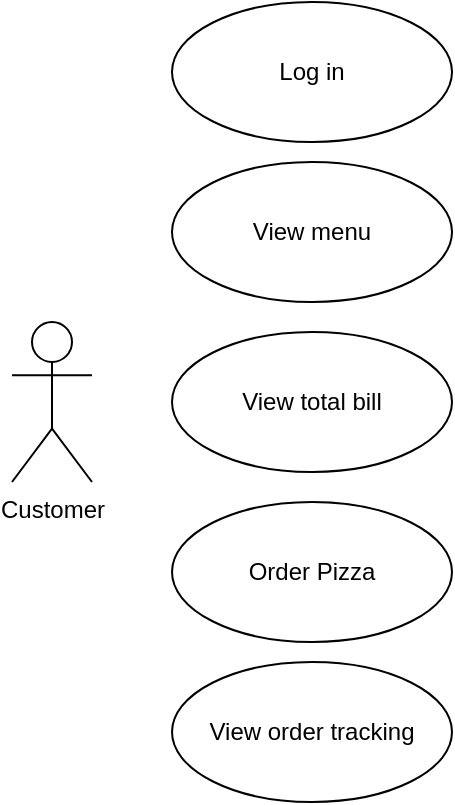 <mxfile version="26.0.6">
  <diagram id="8HlAcZmeTaXduZMI5PPF" name="Page-1">
    <mxGraphModel dx="1472" dy="1788" grid="1" gridSize="10" guides="1" tooltips="1" connect="1" arrows="1" fold="1" page="0" pageScale="1" pageWidth="827" pageHeight="1169" math="0" shadow="0">
      <root>
        <mxCell id="0" />
        <mxCell id="1" parent="0" />
        <mxCell id="BptDzBWecrOaISR_vbOy-3" value="Customer" style="shape=umlActor;verticalLabelPosition=bottom;verticalAlign=top;html=1;outlineConnect=0;" vertex="1" parent="1">
          <mxGeometry x="-480" y="-640" width="40" height="80" as="geometry" />
        </mxCell>
        <mxCell id="BptDzBWecrOaISR_vbOy-4" value="View total bill" style="ellipse;whiteSpace=wrap;html=1;" vertex="1" parent="1">
          <mxGeometry x="-400" y="-635" width="140" height="70" as="geometry" />
        </mxCell>
        <mxCell id="BptDzBWecrOaISR_vbOy-5" value="Order Pizza" style="ellipse;whiteSpace=wrap;html=1;" vertex="1" parent="1">
          <mxGeometry x="-400" y="-550" width="140" height="70" as="geometry" />
        </mxCell>
        <mxCell id="BptDzBWecrOaISR_vbOy-6" value="View order tracking" style="ellipse;whiteSpace=wrap;html=1;" vertex="1" parent="1">
          <mxGeometry x="-400" y="-470" width="140" height="70" as="geometry" />
        </mxCell>
        <mxCell id="BptDzBWecrOaISR_vbOy-7" value="&lt;div&gt;View menu&lt;/div&gt;" style="ellipse;whiteSpace=wrap;html=1;" vertex="1" parent="1">
          <mxGeometry x="-400" y="-720" width="140" height="70" as="geometry" />
        </mxCell>
        <mxCell id="BptDzBWecrOaISR_vbOy-8" value="Log in" style="ellipse;whiteSpace=wrap;html=1;" vertex="1" parent="1">
          <mxGeometry x="-400" y="-800" width="140" height="70" as="geometry" />
        </mxCell>
      </root>
    </mxGraphModel>
  </diagram>
</mxfile>
